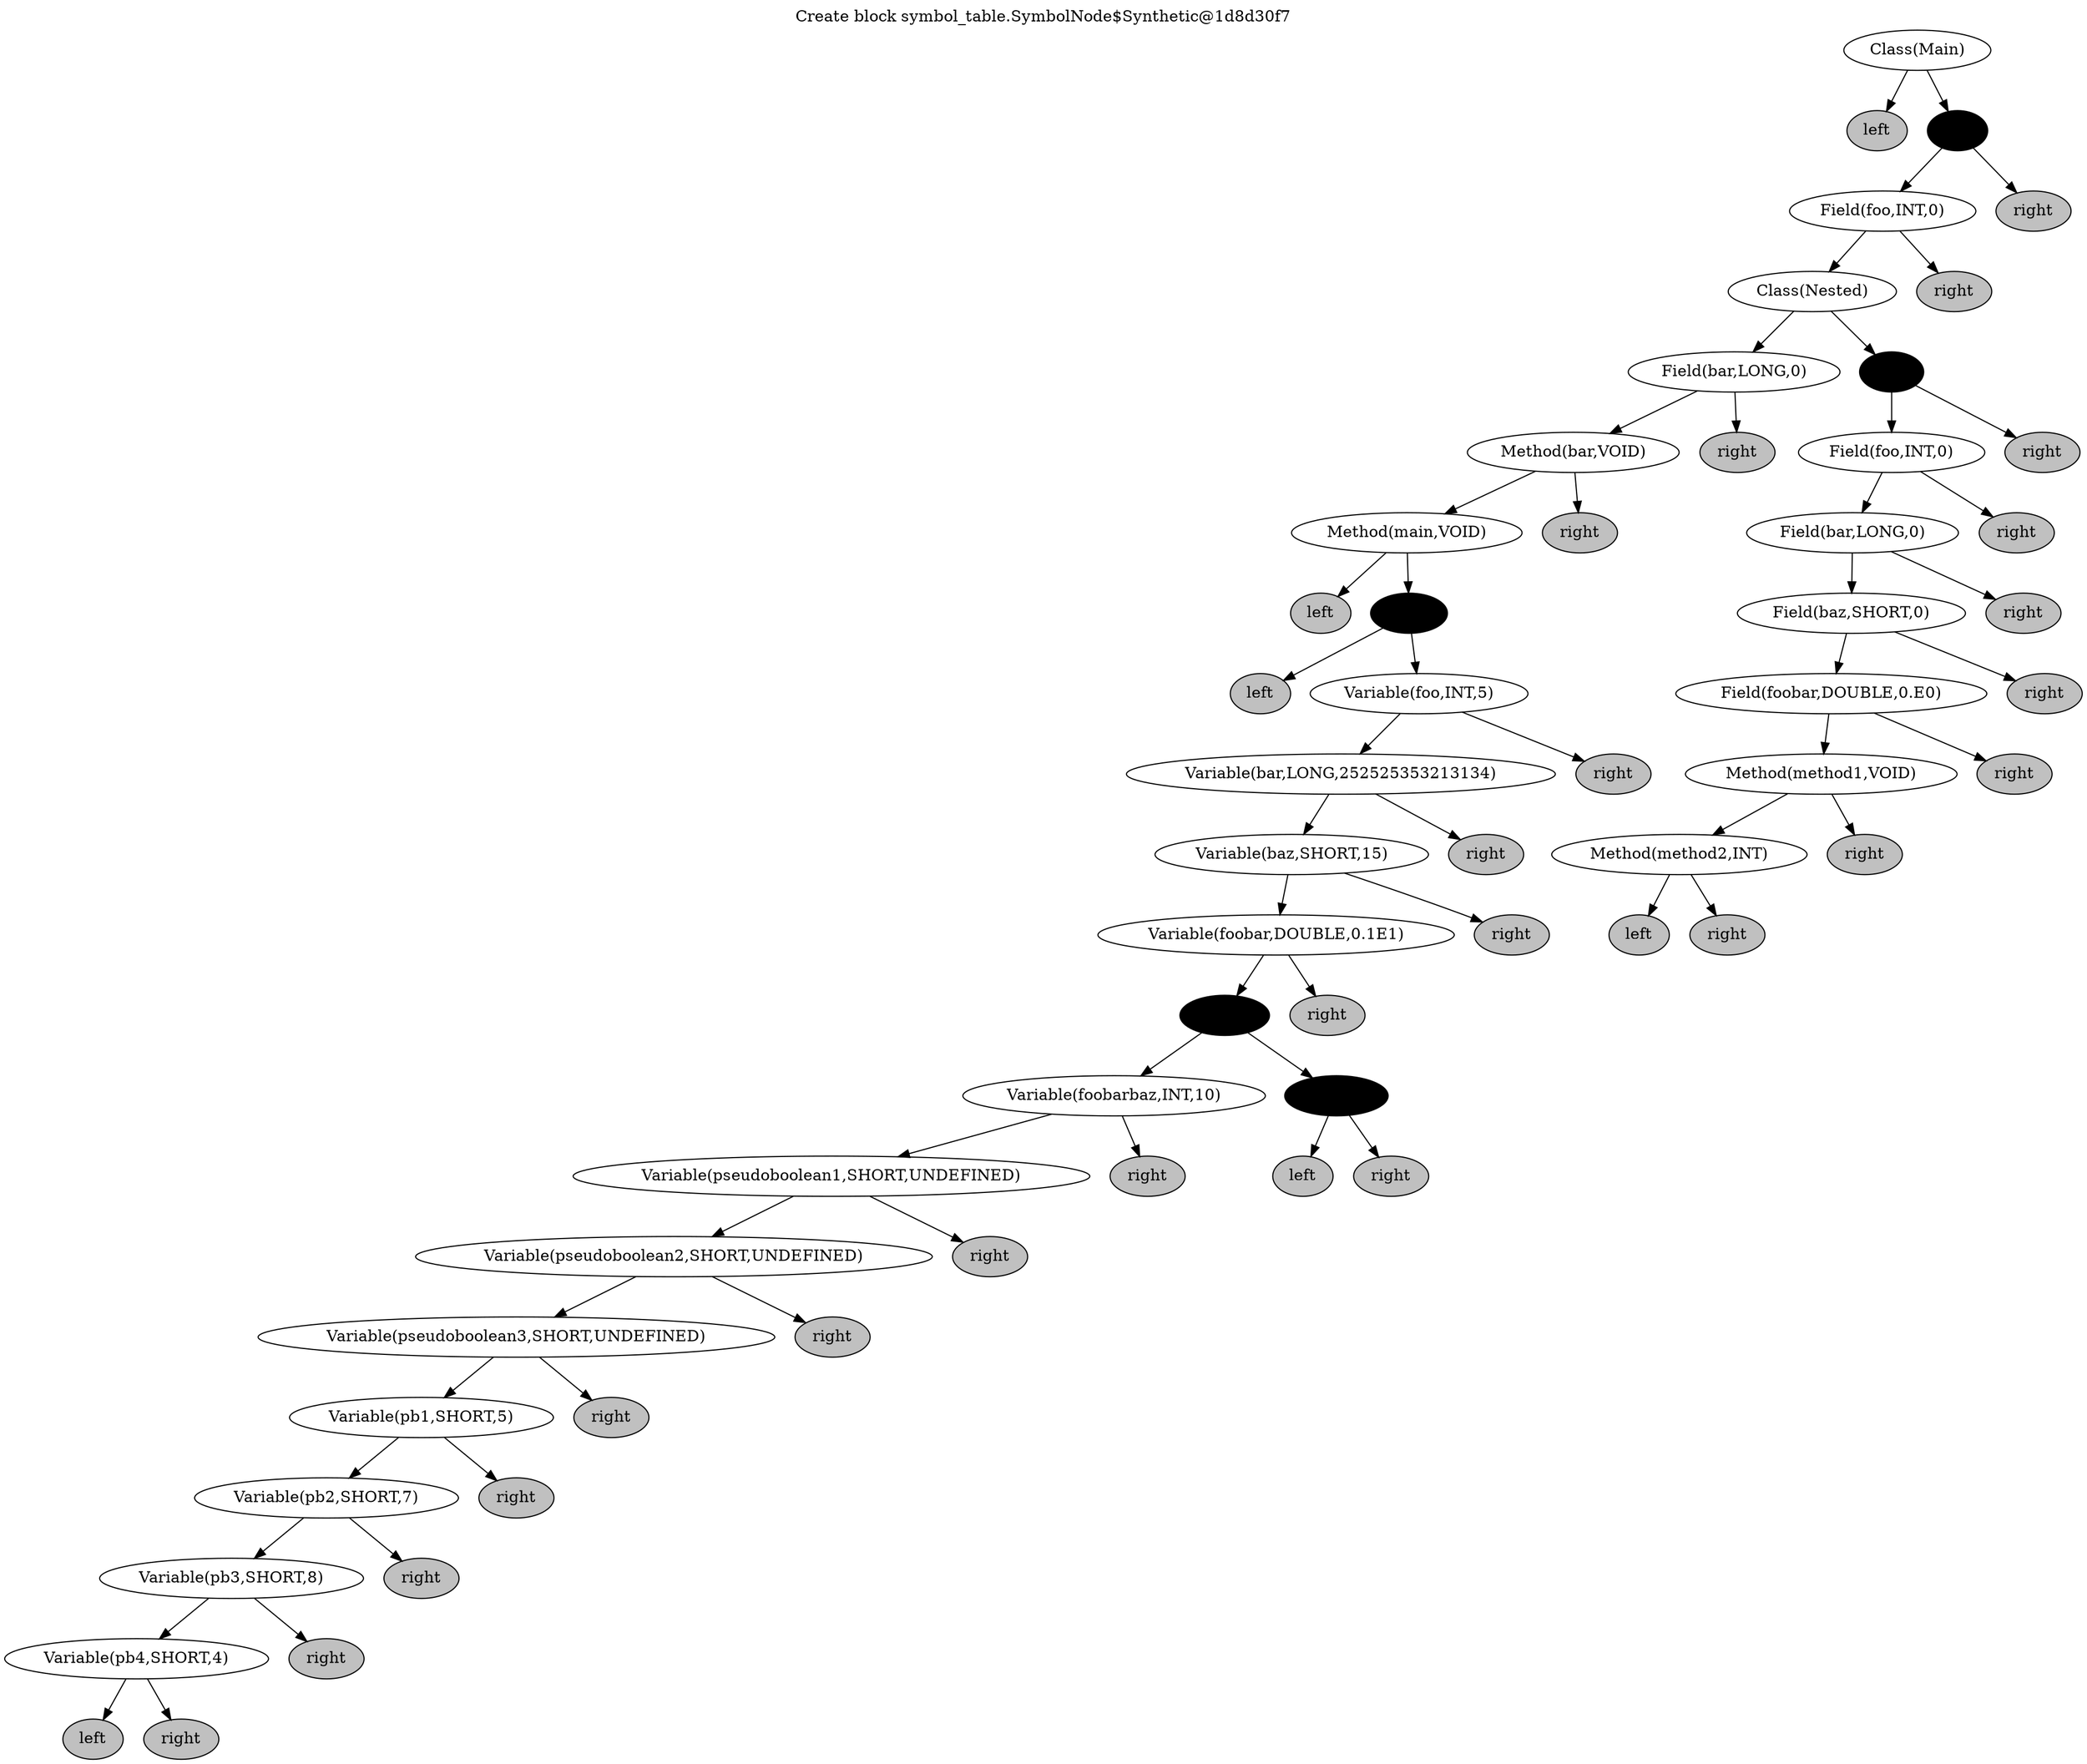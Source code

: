 digraph G {
	n0 [label="Class(Main)"];
	n0 -> n1;
	n0 -> n2;
	n1 [label="left", style=filled, fillcolor=gray];
	n2 [style=filled, fillcolor=black];
	n2 -> n5;
	n2 -> n6;
	n5 [label="Field(foo,INT,0)"];
	n5 -> n11;
	n5 -> n12;
	n11 [label="Class(Nested)"];
	n11 -> n23;
	n11 -> n24;
	n23 [label="Field(bar,LONG,0)"];
	n23 -> n47;
	n23 -> n48;
	n47 [label="Method(bar,VOID)"];
	n47 -> n95;
	n47 -> n96;
	n95 [label="Method(main,VOID)"];
	n95 -> n191;
	n95 -> n192;
	n191 [label="left", style=filled, fillcolor=gray];
	n192 [style=filled, fillcolor=black];
	n192 -> n385;
	n192 -> n386;
	n385 [label="left", style=filled, fillcolor=gray];
	n386 [label="Variable(foo,INT,5)"];
	n386 -> n773;
	n386 -> n774;
	n773 [label="Variable(bar,LONG,252525353213134)"];
	n773 -> n1547;
	n773 -> n1548;
	n1547 [label="Variable(baz,SHORT,15)"];
	n1547 -> n3095;
	n1547 -> n3096;
	n3095 [label="Variable(foobar,DOUBLE,0.1E1)"];
	n3095 -> n6191;
	n3095 -> n6192;
	n6191 [style=filled, fillcolor=black];
	n6191 -> n12383;
	n6191 -> n12384;
	n12383 [label="Variable(foobarbaz,INT,10)"];
	n12383 -> n24767;
	n12383 -> n24768;
	n24767 [label="Variable(pseudoboolean1,SHORT,UNDEFINED)"];
	n24767 -> n49535;
	n24767 -> n49536;
	n49535 [label="Variable(pseudoboolean2,SHORT,UNDEFINED)"];
	n49535 -> n99071;
	n49535 -> n99072;
	n99071 [label="Variable(pseudoboolean3,SHORT,UNDEFINED)"];
	n99071 -> n198143;
	n99071 -> n198144;
	n198143 [label="Variable(pb1,SHORT,5)"];
	n198143 -> n396287;
	n198143 -> n396288;
	n396287 [label="Variable(pb2,SHORT,7)"];
	n396287 -> n792575;
	n396287 -> n792576;
	n792575 [label="Variable(pb3,SHORT,8)"];
	n792575 -> n1585151;
	n792575 -> n1585152;
	n1585151 [label="Variable(pb4,SHORT,4)"];
	n1585151 -> n3170303;
	n1585151 -> n3170304;
	n3170303 [label="left", style=filled, fillcolor=gray];
	n3170304 [label="right", style=filled, fillcolor=gray];
	n1585152 [label="right", style=filled, fillcolor=gray];
	n792576 [label="right", style=filled, fillcolor=gray];
	n396288 [label="right", style=filled, fillcolor=gray];
	n198144 [label="right", style=filled, fillcolor=gray];
	n99072 [label="right", style=filled, fillcolor=gray];
	n49536 [label="right", style=filled, fillcolor=gray];
	n24768 [label="right", style=filled, fillcolor=gray];
	n12384 [style=filled, fillcolor=black];
	n12384 -> n24769;
	n12384 -> n24770;
	n24769 [label="left", style=filled, fillcolor=gray];
	n24770 [label="right", style=filled, fillcolor=gray];
	n6192 [label="right", style=filled, fillcolor=gray];
	n3096 [label="right", style=filled, fillcolor=gray];
	n1548 [label="right", style=filled, fillcolor=gray];
	n774 [label="right", style=filled, fillcolor=gray];
	n96 [label="right", style=filled, fillcolor=gray];
	n48 [label="right", style=filled, fillcolor=gray];
	n24 [style=filled, fillcolor=black];
	n24 -> n49;
	n24 -> n50;
	n49 [label="Field(foo,INT,0)"];
	n49 -> n99;
	n49 -> n100;
	n99 [label="Field(bar,LONG,0)"];
	n99 -> n199;
	n99 -> n200;
	n199 [label="Field(baz,SHORT,0)"];
	n199 -> n399;
	n199 -> n400;
	n399 [label="Field(foobar,DOUBLE,0.E0)"];
	n399 -> n799;
	n399 -> n800;
	n799 [label="Method(method1,VOID)"];
	n799 -> n1599;
	n799 -> n1600;
	n1599 [label="Method(method2,INT)"];
	n1599 -> n3199;
	n1599 -> n3200;
	n3199 [label="left", style=filled, fillcolor=gray];
	n3200 [label="right", style=filled, fillcolor=gray];
	n1600 [label="right", style=filled, fillcolor=gray];
	n800 [label="right", style=filled, fillcolor=gray];
	n400 [label="right", style=filled, fillcolor=gray];
	n200 [label="right", style=filled, fillcolor=gray];
	n100 [label="right", style=filled, fillcolor=gray];
	n50 [label="right", style=filled, fillcolor=gray];
	n12 [label="right", style=filled, fillcolor=gray];
	n6 [label="right", style=filled, fillcolor=gray];
labelloc="t";
label="Create block symbol_table.SymbolNode$Synthetic@1d8d30f7";
}
